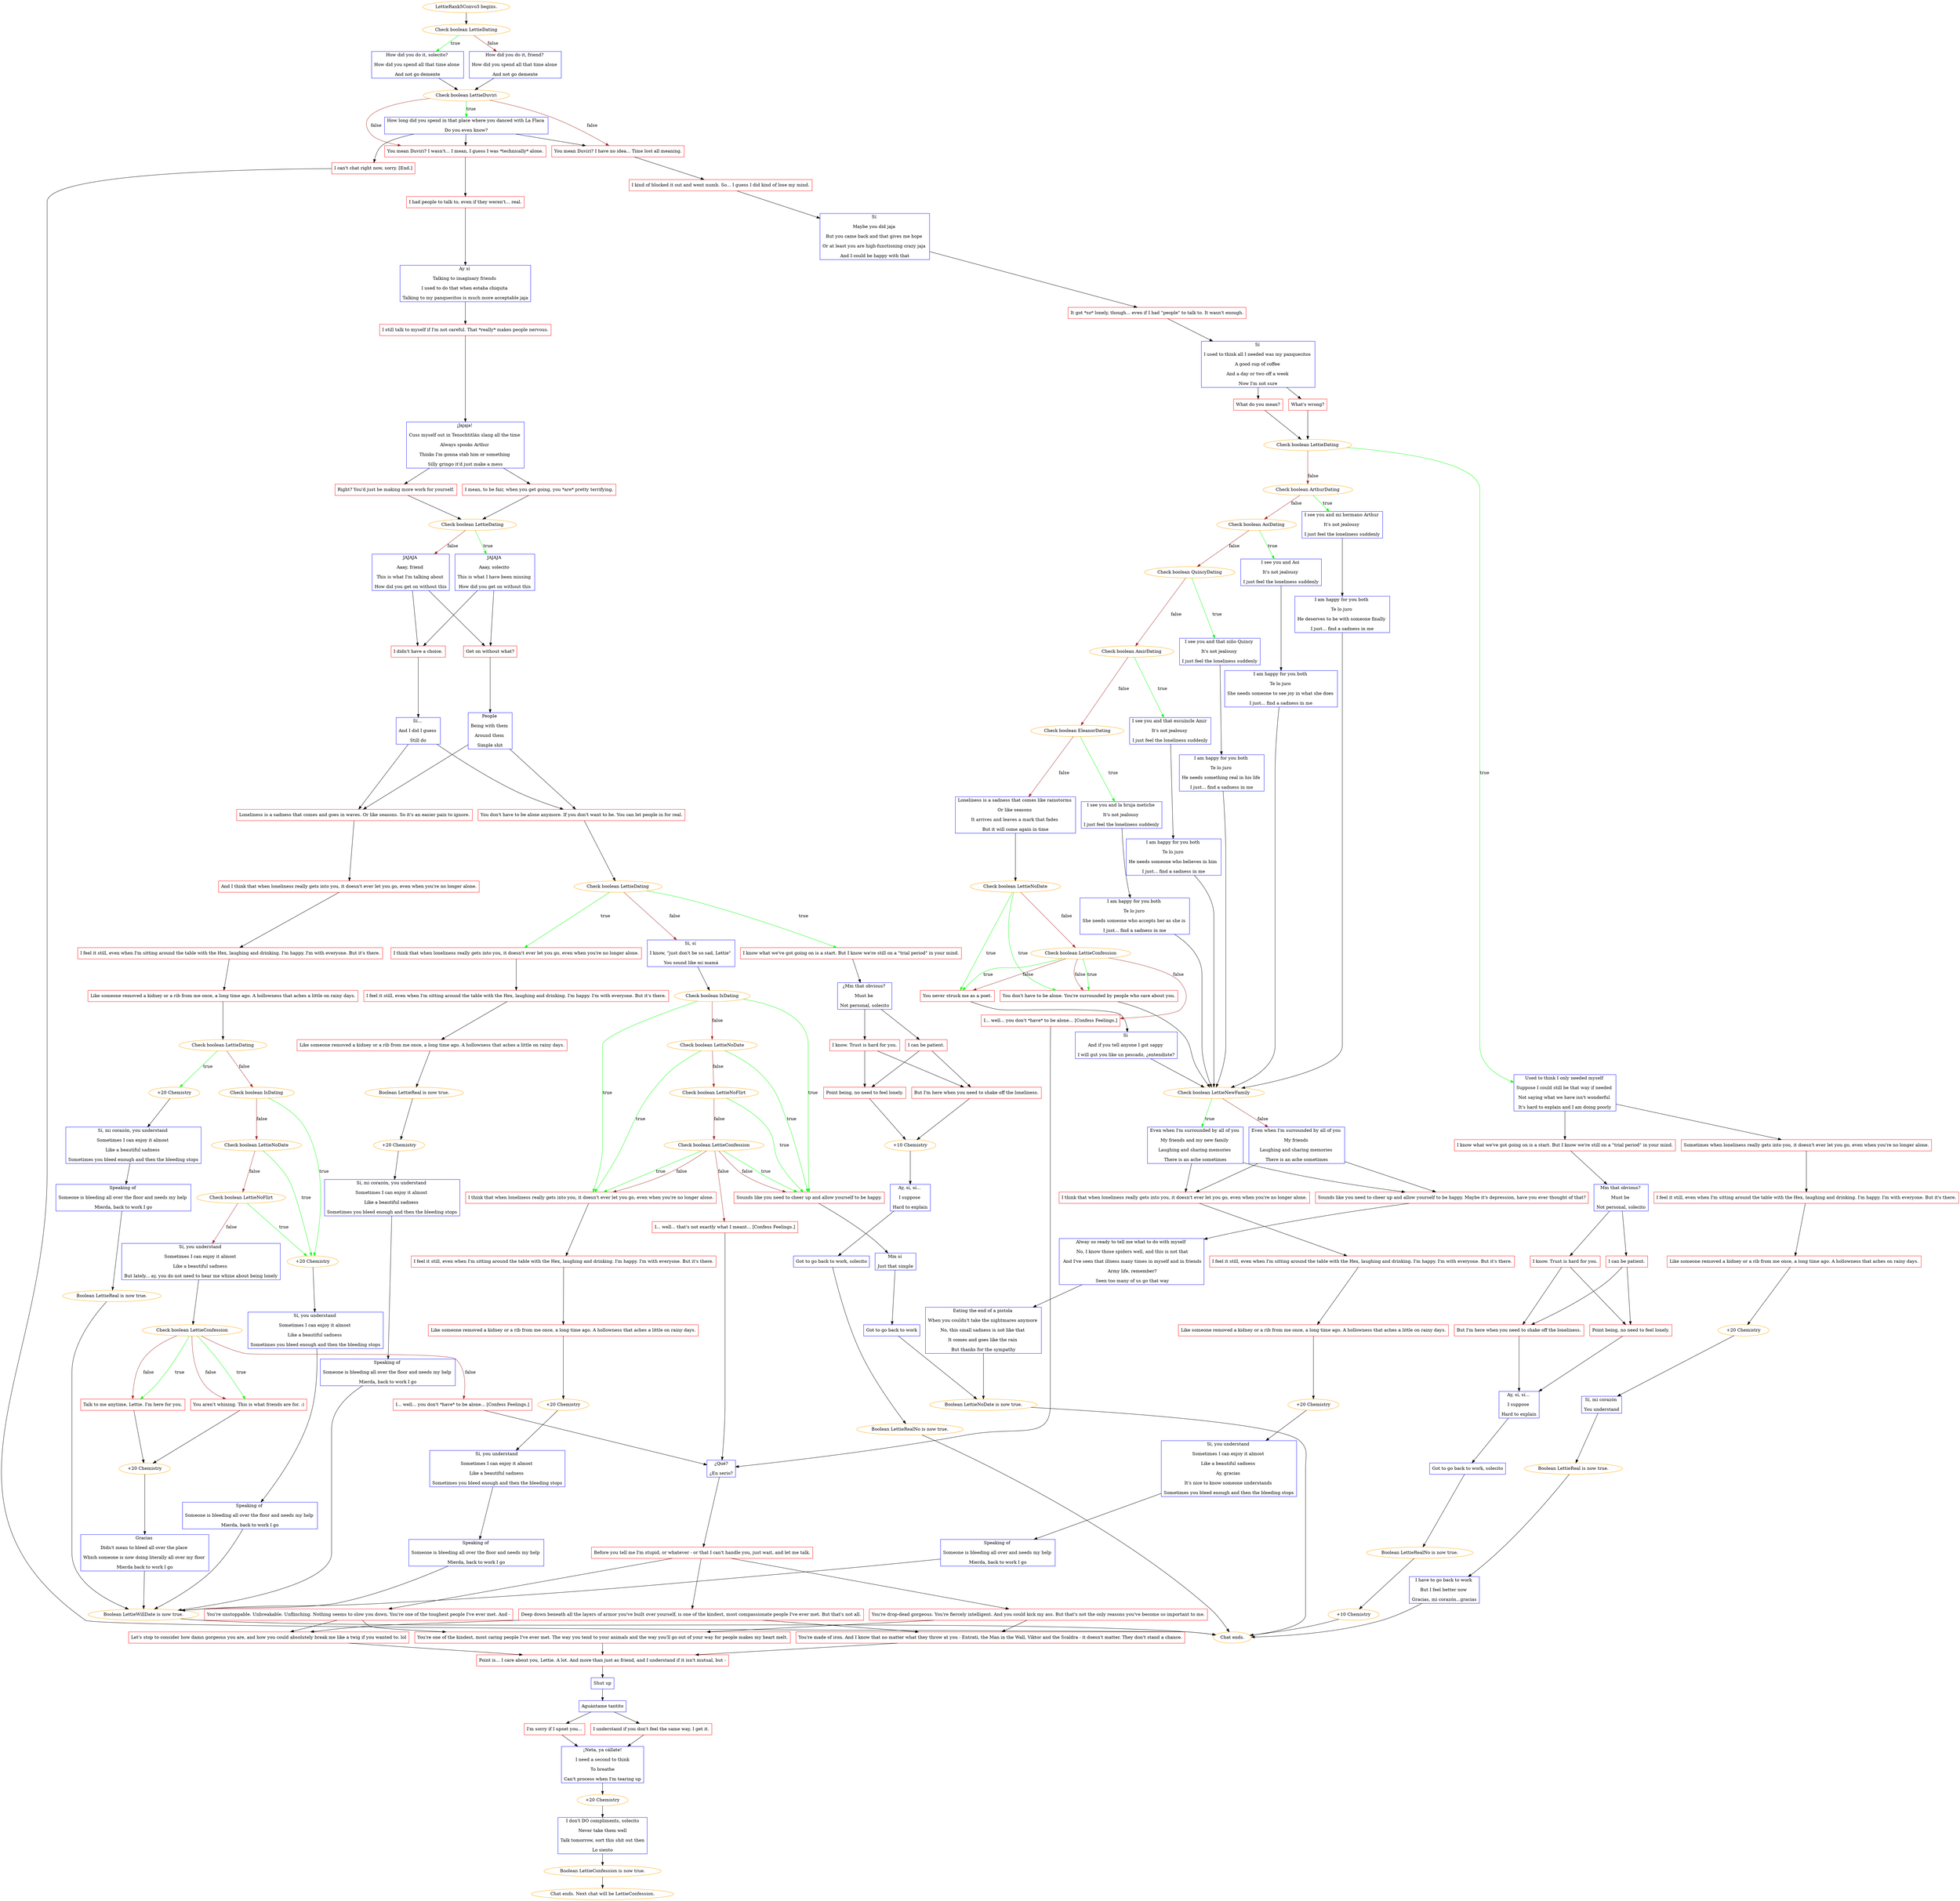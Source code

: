 digraph {
	"LettieRank5Convo3 begins." [color=orange];
		"LettieRank5Convo3 begins." -> 2015;
	2015 [label="Check boolean LettieDating",color=orange];
		2015 -> 2016 [label=true,color=green];
		2015 -> 2017 [label=false,color=brown];
	2016 [label="How did you do it, solecito? 
How did you spend all that time alone 
And not go demente",shape=box,color=blue];
		2016 -> 2018;
	2017 [label="How did you do it, friend? 
How did you spend all that time alone 
And not go demente",shape=box,color=blue];
		2017 -> 2018;
	2018 [label="Check boolean LettieDuviri",color=orange];
		2018 -> 2019 [label=true,color=green];
		2018 -> 2020 [label=false,color=brown];
		2018 -> 2021 [label=false,color=brown];
	2019 [label="How long did you spend in that place where you danced with La Flaca 
Do you even know?",shape=box,color=blue];
		2019 -> 2020;
		2019 -> 2021;
		2019 -> 2022;
	2020 [label="You mean Duviri? I have no idea... Time lost all meaning.",shape=box,color=red];
		2020 -> 2024;
	2021 [label="You mean Duviri? I wasn't... I mean, I guess I was *technically* alone.",shape=box,color=red];
		2021 -> 2025;
	2022 [label="I can't chat right now, sorry. [End.]",shape=box,color=red];
		2022 -> "Chat ends.";
	2024 [label="I kind of blocked it out and went numb. So... I guess I did kind of lose my mind.",shape=box,color=red];
		2024 -> 2027;
	2025 [label="I had people to talk to, even if they weren't... real.",shape=box,color=red];
		2025 -> 2026;
	"Chat ends." [color=orange];
	2027 [label="Sí 
Maybe you did jaja 
But you came back and that gives me hope 
Or at least you are high-functioning crazy jaja 
And I could be happy with that",shape=box,color=blue];
		2027 -> 2028;
	2026 [label="Ay sí 
Talking to imaginary friends 
I used to do that when estaba chiquita 
Talking to my panquecitos is much more acceptable jaja",shape=box,color=blue];
		2026 -> 2030;
	2028 [label="It got *so* lonely, though... even if I had \"people\" to talk to. It wasn't enough.",shape=box,color=red];
		2028 -> 2029;
	2030 [label="I still talk to myself if I'm not careful. That *really* makes people nervous.",shape=box,color=red];
		2030 -> 2031;
	2029 [label="Sí 
I used to think all I needed was my panquecitos 
A good cup of coffee 
And a day or two off a week 
Now I'm not sure",shape=box,color=blue];
		2029 -> 2032;
		2029 -> 2033;
	2031 [label="¡Jajaja! 
Cuss myself out in Tenochtitlán slang all the time 
Always spooks Arthur 
Thinks I'm gonna stab him or something 
Silly gringo it'd just make a mess",shape=box,color=blue];
		2031 -> 2070;
		2031 -> 2071;
	2032 [label="What do you mean?",shape=box,color=red];
		2032 -> 2034;
	2033 [label="What's wrong?",shape=box,color=red];
		2033 -> 2034;
	2070 [label="I mean, to be fair, when you get going, you *are* pretty terrifying.",shape=box,color=red];
		2070 -> 2072;
	2071 [label="Right? You'd just be making more work for yourself.",shape=box,color=red];
		2071 -> 2072;
	2034 [label="Check boolean LettieDating",color=orange];
		2034 -> 2040 [label=true,color=green];
		2034 -> 2035 [label=false,color=brown];
	2072 [label="Check boolean LettieDating",color=orange];
		2072 -> 2073 [label=true,color=green];
		2072 -> 2074 [label=false,color=brown];
	2040 [label="Used to think I only needed myself 
Suppose I could still be that way if needed 
Not saying what we have isn't wonderful 
It's hard to explain and I am doing poorly",shape=box,color=blue];
		2040 -> 2051;
		2040 -> 2052;
	2035 [label="Check boolean ArthurDating",color=orange];
		2035 -> 2041 [label=true,color=green];
		2035 -> 2036 [label=false,color=brown];
	2073 [label="JAJAJA 
Aaay, solecito 
This is what I have been missing 
How did you get on without this",shape=box,color=blue];
		2073 -> 2075;
		2073 -> 2076;
	2074 [label="JAJAJA 
Aaay, friend 
This is what I'm talking about 
How did you get on without this",shape=box,color=blue];
		2074 -> 2075;
		2074 -> 2076;
	2051 [label="I know what we've got going on is a start. But I know we're still on a \"trial period\" in your mind.",shape=box,color=red];
		2051 -> 2053;
	2052 [label="Sometimes when loneliness really gets into you, it doesn't ever let you go, even when you're no longer alone.",shape=box,color=red];
		2052 -> 2054;
	2041 [label="I see you and mi hermano Arthur 
It's not jealousy 
I just feel the loneliness suddenly",shape=box,color=blue];
		2041 -> 2046;
	2036 [label="Check boolean AoiDating",color=orange];
		2036 -> 2042 [label=true,color=green];
		2036 -> 2037 [label=false,color=brown];
	2075 [label="Get on without what?",shape=box,color=red];
		2075 -> 2077;
	2076 [label="I didn't have a choice.",shape=box,color=red];
		2076 -> 2078;
	2053 [label="Mm that obvious? 
Must be 
Not personal, solecito",shape=box,color=blue];
		2053 -> 2057;
		2053 -> 2058;
	2054 [label="I feel it still, even when I'm sitting around the table with the Hex, laughing and drinking. I'm happy. I'm with everyone. But it's there.",shape=box,color=red];
		2054 -> 2056;
	2046 [label="I am happy for you both 
Te lo juro 
He deserves to be with someone finally 
I just... find a sadness in me",shape=box,color=blue];
		2046 -> 2085;
	2042 [label="I see you and Aoi 
It's not jealousy 
I just feel the loneliness suddenly",shape=box,color=blue];
		2042 -> 2047;
	2037 [label="Check boolean QuincyDating",color=orange];
		2037 -> 2043 [label=true,color=green];
		2037 -> 2038 [label=false,color=brown];
	2077 [label="People 
Being with them 
Around them 
Simple shit",shape=box,color=blue];
		2077 -> 2102;
		2077 -> 2103;
	2078 [label="Sí... 
And I did I guess 
Still do",shape=box,color=blue];
		2078 -> 2102;
		2078 -> 2103;
	2057 [label="I know. Trust is hard for you.",shape=box,color=red];
		2057 -> 2059;
		2057 -> 2060;
	2058 [label="I can be patient.",shape=box,color=red];
		2058 -> 2059;
		2058 -> 2060;
	2056 [label="Like someone removed a kidney or a rib from me once, a long time ago. A hollowness that aches on rainy days.",shape=box,color=red];
		2056 -> 2068;
	2085 [label="Check boolean LettieNewFamily",color=orange];
		2085 -> 2087 [label=true,color=green];
		2085 -> 2088 [label=false,color=brown];
	2047 [label="I am happy for you both 
Te lo juro 
She needs someone to see joy in what she does 
I just... find a sadness in me",shape=box,color=blue];
		2047 -> 2085;
	2043 [label="I see you and that niño Quincy 
It's not jealousy 
I just feel the loneliness suddenly",shape=box,color=blue];
		2043 -> 2048;
	2038 [label="Check boolean AmirDating",color=orange];
		2038 -> 2044 [label=true,color=green];
		2038 -> 2039 [label=false,color=brown];
	2102 [label="Loneliness is a sadness that comes and goes in waves. Or like seasons. So it's an easier pain to ignore.",shape=box,color=red];
		2102 -> 2104;
	2103 [label="You don't have to be alone anymore. If you don't want to be. You can let people in for real.",shape=box,color=red];
		2103 -> 2131;
	2059 [label="But I'm here when you need to shake off the loneliness.",shape=box,color=red];
		2059 -> 2061;
	2060 [label="Point being, no need to feel lonely.",shape=box,color=red];
		2060 -> 2061;
	2068 [label="+20 Chemistry",color=orange];
		2068 -> 2055;
	2087 [label="Even when I'm surrounded by all of you 
My friends and my new family 
Laughing and sharing memories 
There is an ache sometimes",shape=box,color=blue];
		2087 -> 2089;
		2087 -> 2090;
	2088 [label="Even when I'm surrounded by all of you 
My friends 
Laughing and sharing memories 
There is an ache sometimes",shape=box,color=blue];
		2088 -> 2089;
		2088 -> 2090;
	2048 [label="I am happy for you both 
Te lo juro 
He needs something real in his life 
I just... find a sadness in me",shape=box,color=blue];
		2048 -> 2085;
	2044 [label="I see you and that escuincle Amir 
It's not jealousy 
I just feel the loneliness suddenly",shape=box,color=blue];
		2044 -> 2049;
	2039 [label="Check boolean EleanorDating",color=orange];
		2039 -> 2045 [label=true,color=green];
		2039 -> 2079 [label=false,color=brown];
	2104 [label="And I think that when loneliness really gets into you, it doesn't ever let you go, even when you're no longer alone.",shape=box,color=red];
		2104 -> 2105;
	2131 [label="Check boolean LettieDating",color=orange];
		2131 -> 2132 [label=true,color=green];
		2131 -> 2133 [label=true,color=green];
		2131 -> 2134 [label=false,color=brown];
	2061 [label="Ay, sí, sí... 
I suppose 
Hard to explain",shape=box,color=blue];
		2061 -> 2063;
	2055 [label="Sí, mi corazón 
You understand",shape=box,color=blue];
		2055 -> "/EE/Types/Engine/SetBooleanDialogueNode:LettieReal:2067";
	2089 [label="I think that when loneliness really gets into you, it doesn't ever let you go, even when you're no longer alone.",shape=box,color=red];
		2089 -> 2091;
	2090 [label="Sounds like you need to cheer up and allow yourself to be happy. Maybe it's depression, have you ever thought of that?",shape=box,color=red];
		2090 -> 2092;
	2049 [label="I am happy for you both 
Te lo juro 
He needs someone who believes in him 
I just... find a sadness in me",shape=box,color=blue];
		2049 -> 2085;
	2045 [label="I see you and la bruja metiche 
It's not jealousy 
I just feel the loneliness suddenly",shape=box,color=blue];
		2045 -> 2050;
	2079 [label="Loneliness is a sadness that comes like rainstorms 
Or like seasons 
It arrives and leaves a mark that fades 
But it will come again in time",shape=box,color=blue];
		2079 -> 2080;
	2105 [label="I feel it still, even when I'm sitting around the table with the Hex, laughing and drinking. I'm happy. I'm with everyone. But it's there.",shape=box,color=red];
		2105 -> 2106;
	2132 [label="I know what we've got going on is a start. But I know we're still on a \"trial period\" in your mind.",shape=box,color=red];
		2132 -> 2135;
	2133 [label="I think that when loneliness really gets into you, it doesn't ever let you go, even when you're no longer alone.",shape=box,color=red];
		2133 -> 2136;
	2134 [label="Sí, sí 
I know, \"just don't be so sad, Lettie\" 
You sound like mi mamá",shape=box,color=blue];
		2134 -> 2153;
	2063 [label="Got to go back to work, solecito",shape=box,color=blue];
		2063 -> "/EE/Types/Engine/SetBooleanDialogueNode:LettieRealNo:2064";
	"/EE/Types/Engine/SetBooleanDialogueNode:LettieReal:2067" [label="Boolean LettieReal is now true.",color=orange];
		"/EE/Types/Engine/SetBooleanDialogueNode:LettieReal:2067" -> 2067;
	2091 [label="I feel it still, even when I'm sitting around the table with the Hex, laughing and drinking. I'm happy. I'm with everyone. But it's there.",shape=box,color=red];
		2091 -> 2093;
	2092 [label="Alway so ready to tell me what to do with myself 
 No, I know those spiders well, and this is not that
 And I've seen that illness many times in myself and in friends
 Army life, remember?
 Seen too many of us go that way",shape=box,color=blue];
		2092 -> 2094;
	2050 [label="I am happy for you both 
Te lo juro 
She needs someone who accepts her as she is 
I just... find a sadness in me",shape=box,color=blue];
		2050 -> 2085;
	2080 [label="Check boolean LettieNoDate",color=orange];
		2080 -> 2082 [label=true,color=green];
		2080 -> 2083 [label=true,color=green];
		2080 -> 2081 [label=false,color=brown];
	2106 [label="Like someone removed a kidney or a rib from me once, a long time ago. A hollowness that aches a little on rainy days.",shape=box,color=red];
		2106 -> 2107;
	2135 [label="¿Mm that obvious? 
Must be 
Not personal, solecito",shape=box,color=blue];
		2135 -> 2139;
		2135 -> 2138;
	2136 [label="I feel it still, even when I'm sitting around the table with the Hex, laughing and drinking. I'm happy. I'm with everyone. But it's there.",shape=box,color=red];
		2136 -> 2137;
	2153 [label="Check boolean IsDating",color=orange];
		2153 -> 2157 [label=true,color=green];
		2153 -> 2158 [label=true,color=green];
		2153 -> 2154 [label=false,color=brown];
	"/EE/Types/Engine/SetBooleanDialogueNode:LettieRealNo:2064" [label="Boolean LettieRealNo is now true.",color=orange];
		"/EE/Types/Engine/SetBooleanDialogueNode:LettieRealNo:2064" -> 2064;
	2067 [label="I have to go back to work 
But I feel better now 
Gracias, mi corazón...gracias",shape=box,color=blue];
		2067 -> "Chat ends.";
	2093 [label="Like someone removed a kidney or a rib from me once, a long time ago. A hollowness that aches a little on rainy days.",shape=box,color=red];
		2093 -> 2100;
	2094 [label="Eating the end of a pistola 
When you couldn't take the nightmares anymore 
No, this small sadness is not like that 
It comes and goes like the rain 
But thanks for the sympathy",shape=box,color=blue];
		2094 -> "/EE/Types/Engine/SetBooleanDialogueNode:LettieNoDate:Chat ends.";
	2082 [label="You don't have to be alone. You're surrounded by people who care about you.",shape=box,color=red];
		2082 -> 2085;
	2083 [label="You never struck me as a poet.",shape=box,color=red];
		2083 -> 2086;
	2081 [label="Check boolean LettieConfession",color=orange];
		2081 -> 2082 [label=true,color=green];
		2081 -> 2083 [label=true,color=green];
		2081 -> 2082 [label=false,color=brown];
		2081 -> 2083 [label=false,color=brown];
		2081 -> 2084 [label=false,color=brown];
	2107 [label="Check boolean LettieDating",color=orange];
		2107 -> 2115 [label=true,color=green];
		2107 -> 2109 [label=false,color=brown];
	2139 [label="I know. Trust is hard for you.",shape=box,color=red];
		2139 -> 2140;
		2139 -> 2142;
	2138 [label="I can be patient.",shape=box,color=red];
		2138 -> 2140;
		2138 -> 2142;
	2137 [label="Like someone removed a kidney or a rib from me once, a long time ago. A hollowness that aches a little on rainy days.",shape=box,color=red];
		2137 -> "/EE/Types/Engine/SetBooleanDialogueNode:LettieReal:2151";
	2157 [label="Sounds like you need to cheer up and allow yourself to be happy.",shape=box,color=red];
		2157 -> 2160;
	2158 [label="I think that when loneliness really gets into you, it doesn't ever let you go, even when you're no longer alone.",shape=box,color=red];
		2158 -> 2164;
	2154 [label="Check boolean LettieNoDate",color=orange];
		2154 -> 2157 [label=true,color=green];
		2154 -> 2158 [label=true,color=green];
		2154 -> 2155 [label=false,color=brown];
	2064 [label="+10 Chemistry",color=orange];
		2064 -> "Chat ends.";
	2100 [label="+20 Chemistry",color=orange];
		2100 -> 2097;
	"/EE/Types/Engine/SetBooleanDialogueNode:LettieNoDate:Chat ends." [label="Boolean LettieNoDate is now true.",color=orange];
		"/EE/Types/Engine/SetBooleanDialogueNode:LettieNoDate:Chat ends." -> "Chat ends.";
	2086 [label="Sí 
And if you tell anyone I got sappy 
I will gut you like un pescado, ¿entendiste?",shape=box,color=blue];
		2086 -> 2085;
	2084 [label="I... well... you don't *have* to be alone... [Confess Feelings.]",shape=box,color=red];
		2084 -> 2188;
	2115 [label="+20 Chemistry",color=orange];
		2115 -> 2108;
	2109 [label="Check boolean IsDating",color=orange];
		2109 -> 2129 [label=true,color=green];
		2109 -> 2110 [label=false,color=brown];
	2140 [label="But I'm here when you need to shake off the loneliness.",shape=box,color=red];
		2140 -> 2144;
	2142 [label="Point being, no need to feel lonely.",shape=box,color=red];
		2142 -> 2144;
	"/EE/Types/Engine/SetBooleanDialogueNode:LettieReal:2151" [label="Boolean LettieReal is now true.",color=orange];
		"/EE/Types/Engine/SetBooleanDialogueNode:LettieReal:2151" -> 2151;
	2160 [label="Mm sí 
Just that simple",shape=box,color=blue];
		2160 -> 2161;
	2164 [label="I feel it still, even when I'm sitting around the table with the Hex, laughing and drinking. I'm happy. I'm with everyone. But it's there.",shape=box,color=red];
		2164 -> 2165;
	2155 [label="Check boolean LettieNoFlirt",color=orange];
		2155 -> 2157 [label=true,color=green];
		2155 -> 2156 [label=false,color=brown];
	2097 [label="Sí, you understand 
Sometimes I can enjoy it almost 
Like a beautiful sadness 
Ay, gracias 
It's nice to know someone understands 
Sometimes you bleed enough and then the bleeding stops",shape=box,color=blue];
		2097 -> 2098;
	2188 [label="¿Qué?
¿En serio?",shape=box,color=blue];
		2188 -> 2187;
	2108 [label="Sí, mi corazón, you understand 
Sometimes I can enjoy it almost 
Like a beautiful sadness 
Sometimes you bleed enough and then the bleeding stops",shape=box,color=blue];
		2108 -> 2112;
	2129 [label="+20 Chemistry",color=orange];
		2129 -> 2117;
	2110 [label="Check boolean LettieNoDate",color=orange];
		2110 -> 2129 [label=true,color=green];
		2110 -> 2111 [label=false,color=brown];
	2144 [label="+10 Chemistry",color=orange];
		2144 -> 2141;
	2151 [label="+20 Chemistry",color=orange];
		2151 -> 2148;
	2161 [label="Got to go back to work",shape=box,color=blue];
		2161 -> "/EE/Types/Engine/SetBooleanDialogueNode:LettieNoDate:Chat ends.";
	2165 [label="Like someone removed a kidney or a rib from me once, a long time ago. A hollowness that aches a little on rainy days.",shape=box,color=red];
		2165 -> 2170;
	2156 [label="Check boolean LettieConfession",color=orange];
		2156 -> 2157 [label=true,color=green];
		2156 -> 2158 [label=true,color=green];
		2156 -> 2157 [label=false,color=brown];
		2156 -> 2158 [label=false,color=brown];
		2156 -> 2159 [label=false,color=brown];
	2098 [label="Speaking of 
Someone is bleeding all over and needs my help 
Mierda, back to work I go",shape=box,color=blue];
		2098 -> "/EE/Types/Engine/SetBooleanDialogueNode:LettieWillDate:Chat ends.";
	2187 [label="Before you tell me I'm stupid, or whatever - or that I can't handle you, just wait, and let me talk.",shape=box,color=red];
		2187 -> 2171;
		2187 -> 2172;
		2187 -> 2173;
	2112 [label="Speaking of 
Someone is bleeding all over the floor and needs my help 
Mierda, back to work I go",shape=box,color=blue];
		2112 -> "/EE/Types/Engine/SetBooleanDialogueNode:LettieReal:/EE/Types/Engine/SetBooleanDialogueNode:LettieWillDate:Chat ends.";
	2117 [label="Sí, you understand 
Sometimes I can enjoy it almost 
Like a beautiful sadness 
Sometimes you bleed enough and then the bleeding stops",shape=box,color=blue];
		2117 -> 2127;
	2111 [label="Check boolean LettieNoFlirt",color=orange];
		2111 -> 2129 [label=true,color=green];
		2111 -> 2119 [label=false,color=brown];
	2141 [label="Ay, sí, sí... 
I suppose 
Hard to explain",shape=box,color=blue];
		2141 -> 2143;
	2148 [label="Sí, mi corazón, you understand 
Sometimes I can enjoy it almost 
Like a beautiful sadness 
Sometimes you bleed enough and then the bleeding stops",shape=box,color=blue];
		2148 -> 2149;
	2170 [label="+20 Chemistry",color=orange];
		2170 -> 2166;
	2159 [label="I... well... that's not exactly what I meant... [Confess Feelings.]",shape=box,color=red];
		2159 -> 2188;
	"/EE/Types/Engine/SetBooleanDialogueNode:LettieWillDate:Chat ends." [label="Boolean LettieWillDate is now true.",color=orange];
		"/EE/Types/Engine/SetBooleanDialogueNode:LettieWillDate:Chat ends." -> "Chat ends.";
	2171 [label="You're drop-dead gorgeous. You're fiercely intelligent. And you could kick my ass. But that's not the only reasons you've become so important to me.",shape=box,color=red];
		2171 -> 2182;
		2171 -> 2186;
	2172 [label="Deep down beneath all the layers of armor you've built over yourself, is one of the kindest, most compassionate people I've ever met. But that's not all.",shape=box,color=red];
		2172 -> 2183;
		2172 -> 2186;
	2173 [label="You're unstoppable. Unbreakable. Unflinching. Nothing seems to slow you down. You're one of the toughest people I've ever met. And -",shape=box,color=red];
		2173 -> 2183;
		2173 -> 2182;
	"/EE/Types/Engine/SetBooleanDialogueNode:LettieReal:/EE/Types/Engine/SetBooleanDialogueNode:LettieWillDate:Chat ends." [label="Boolean LettieReal is now true.",color=orange];
		"/EE/Types/Engine/SetBooleanDialogueNode:LettieReal:/EE/Types/Engine/SetBooleanDialogueNode:LettieWillDate:Chat ends." -> "/EE/Types/Engine/SetBooleanDialogueNode:LettieWillDate:Chat ends.";
	2127 [label="Speaking of 
Someone is bleeding all over the floor and needs my help 
Mierda, back to work I go",shape=box,color=blue];
		2127 -> "/EE/Types/Engine/SetBooleanDialogueNode:LettieWillDate:Chat ends.";
	2119 [label="Sí, you understand 
Sometimes I can enjoy it almost 
Like a beautiful sadness 
But lately... ay, you do not need to hear me whine about being lonely",shape=box,color=blue];
		2119 -> 2120;
	2143 [label="Got to go back to work, solecito",shape=box,color=blue];
		2143 -> "/EE/Types/Engine/SetBooleanDialogueNode:LettieRealNo:Chat ends.";
	2149 [label="Speaking of 
Someone is bleeding all over the floor and needs my help 
Mierda, back to work I go",shape=box,color=blue];
		2149 -> "/EE/Types/Engine/SetBooleanDialogueNode:LettieWillDate:Chat ends.";
	2166 [label="Sí, you understand 
Sometimes I can enjoy it almost 
Like a beautiful sadness 
Sometimes you bleed enough and then the bleeding stops",shape=box,color=blue];
		2166 -> 2167;
	2182 [label="You're one of the kindest, most caring people I've ever met. The way you tend to your animals and the way you'll go out of your way for people makes my heart melt.",shape=box,color=red];
		2182 -> 2185;
	2186 [label="You're made of iron. And I know that no matter what they throw at you - Entrati, the Man in the Wall, Viktor and the Scaldra - it doesn't matter. They don't stand a chance.",shape=box,color=red];
		2186 -> 2185;
	2183 [label="Let's stop to consider how damn gorgeous you are, and how you could absolutely break me like a twig if you wanted to. lol",shape=box,color=red];
		2183 -> 2185;
	2120 [label="Check boolean LettieConfession",color=orange];
		2120 -> 2118 [label=true,color=green];
		2120 -> 2121 [label=true,color=green];
		2120 -> 2118 [label=false,color=brown];
		2120 -> 2121 [label=false,color=brown];
		2120 -> 2122 [label=false,color=brown];
	"/EE/Types/Engine/SetBooleanDialogueNode:LettieRealNo:Chat ends." [label="Boolean LettieRealNo is now true.",color=orange];
		"/EE/Types/Engine/SetBooleanDialogueNode:LettieRealNo:Chat ends." -> "Chat ends.";
	2167 [label="Speaking of 
Someone is bleeding all over the floor and needs my help 
Mierda, back to work I go",shape=box,color=blue];
		2167 -> "/EE/Types/Engine/SetBooleanDialogueNode:LettieWillDate:Chat ends.";
	2185 [label="Point is... I care about you, Lettie. A lot. And more than just as friend, and I understand if it isn't mutual, but -",shape=box,color=red];
		2185 -> 2184;
	2118 [label="Talk to me anytime, Lettie. I'm here for you.",shape=box,color=red];
		2118 -> 2125;
	2121 [label="You aren't whining. This is what friends are for. :)",shape=box,color=red];
		2121 -> 2125;
	2122 [label="I... well... you don't *have* to be alone... [Confess Feelings.]",shape=box,color=red];
		2122 -> 2188;
	2184 [label="Shut up",shape=box,color=blue];
		2184 -> 2181;
	2125 [label="+20 Chemistry",color=orange];
		2125 -> 2123;
	2181 [label="Aguántame tantito",shape=box,color=blue];
		2181 -> 2180;
		2181 -> 2179;
	2123 [label="Gracias 
Didn't mean to bleed all over the place 
Which someone is now doing literally all over my floor 
Mierda back to work I go",shape=box,color=blue];
		2123 -> "/EE/Types/Engine/SetBooleanDialogueNode:LettieWillDate:Chat ends.";
	2180 [label="I'm sorry if I upset you...",shape=box,color=red];
		2180 -> 2178;
	2179 [label="I understand if you don't feel the same way, I get it.",shape=box,color=red];
		2179 -> 2178;
	2178 [label="¡Neta, ya cállate!
I need a second to think
To breathe
Can't process when I'm tearing up",shape=box,color=blue];
		2178 -> 2174;
	2174 [label="+20 Chemistry",color=orange];
		2174 -> 2177;
	2177 [label="I don't DO compliments, solecito
Never take them well
Talk tomorrow, sort this shit out then
Lo siento",shape=box,color=blue];
		2177 -> "/EE/Types/Engine/SetBooleanDialogueNode:LettieConfession:Chat ends. Next chat will be LettieConfession.";
	"/EE/Types/Engine/SetBooleanDialogueNode:LettieConfession:Chat ends. Next chat will be LettieConfession." [label="Boolean LettieConfession is now true.",color=orange];
		"/EE/Types/Engine/SetBooleanDialogueNode:LettieConfession:Chat ends. Next chat will be LettieConfession." -> "Chat ends. Next chat will be LettieConfession.";
	"Chat ends. Next chat will be LettieConfession." [color=orange];
}